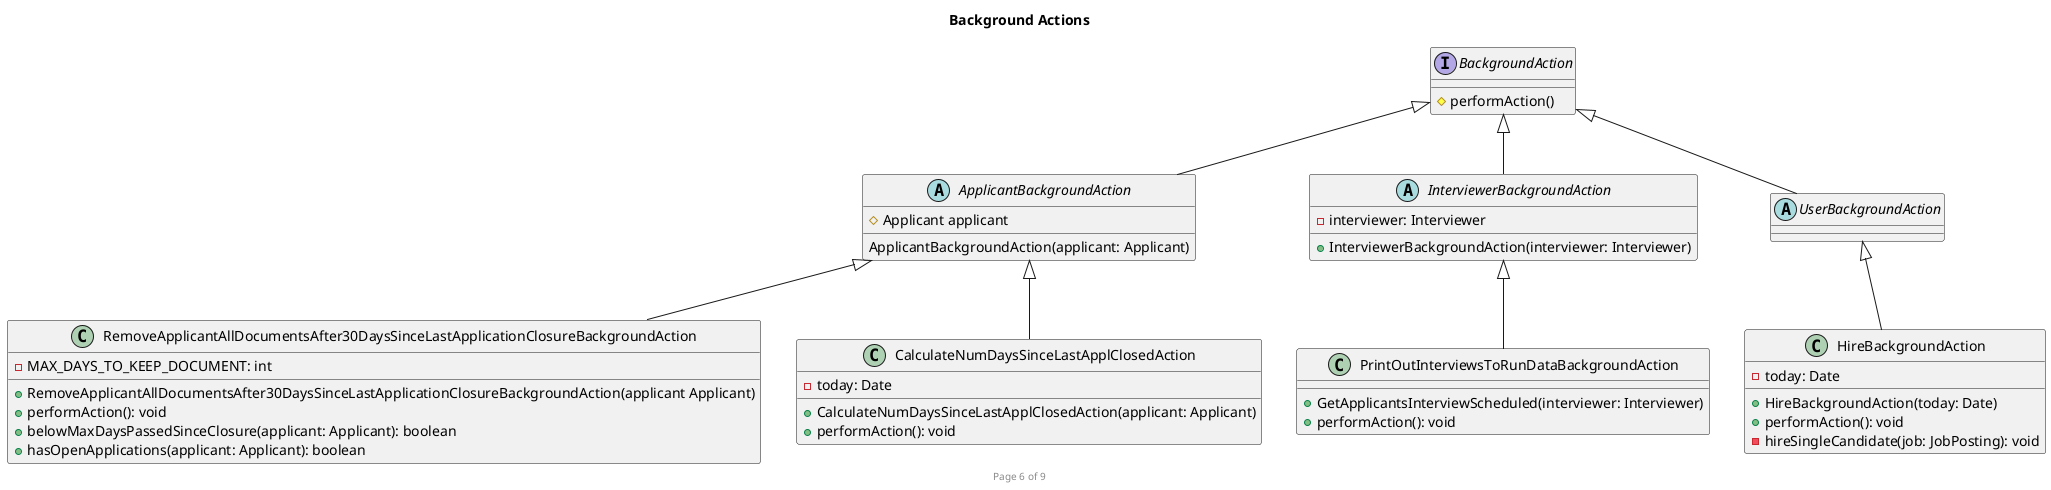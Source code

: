 @startuml
title: Background Actions
footer Page 6 of 9

BackgroundAction <|-- ApplicantBackgroundAction
ApplicantBackgroundAction <|-- RemoveApplicantAllDocumentsAfter30DaysSinceLastApplicationClosureBackgroundAction
ApplicantBackgroundAction <|-- CalculateNumDaysSinceLastApplClosedAction

interface BackgroundAction {
    # performAction()
}

abstract class ApplicantBackgroundAction {
    # Applicant applicant
    ApplicantBackgroundAction(applicant: Applicant)
}

class RemoveApplicantAllDocumentsAfter30DaysSinceLastApplicationClosureBackgroundAction {
    - MAX_DAYS_TO_KEEP_DOCUMENT: int
    + RemoveApplicantAllDocumentsAfter30DaysSinceLastApplicationClosureBackgroundAction(applicant Applicant)
    + performAction(): void
    + belowMaxDaysPassedSinceClosure(applicant: Applicant): boolean
    + hasOpenApplications(applicant: Applicant): boolean
}

class CalculateNumDaysSinceLastApplClosedAction {
    - today: Date
    + CalculateNumDaysSinceLastApplClosedAction(applicant: Applicant)
    + performAction(): void
}

abstract class InterviewerBackgroundAction {
    - interviewer: Interviewer
    + InterviewerBackgroundAction(interviewer: Interviewer)
}

BackgroundAction <|-- InterviewerBackgroundAction
InterviewerBackgroundAction <|-- PrintOutInterviewsToRunDataBackgroundAction

class PrintOutInterviewsToRunDataBackgroundAction {
    + GetApplicantsInterviewScheduled(interviewer: Interviewer)
    + performAction(): void
}

BackgroundAction <|-- UserBackgroundAction
UserBackgroundAction <|-- HireBackgroundAction
class HireBackgroundAction {
    - today: Date
    + HireBackgroundAction(today: Date)
    + performAction(): void
    - hireSingleCandidate(job: JobPosting): void
}

abstract class UserBackgroundAction

@enduml
